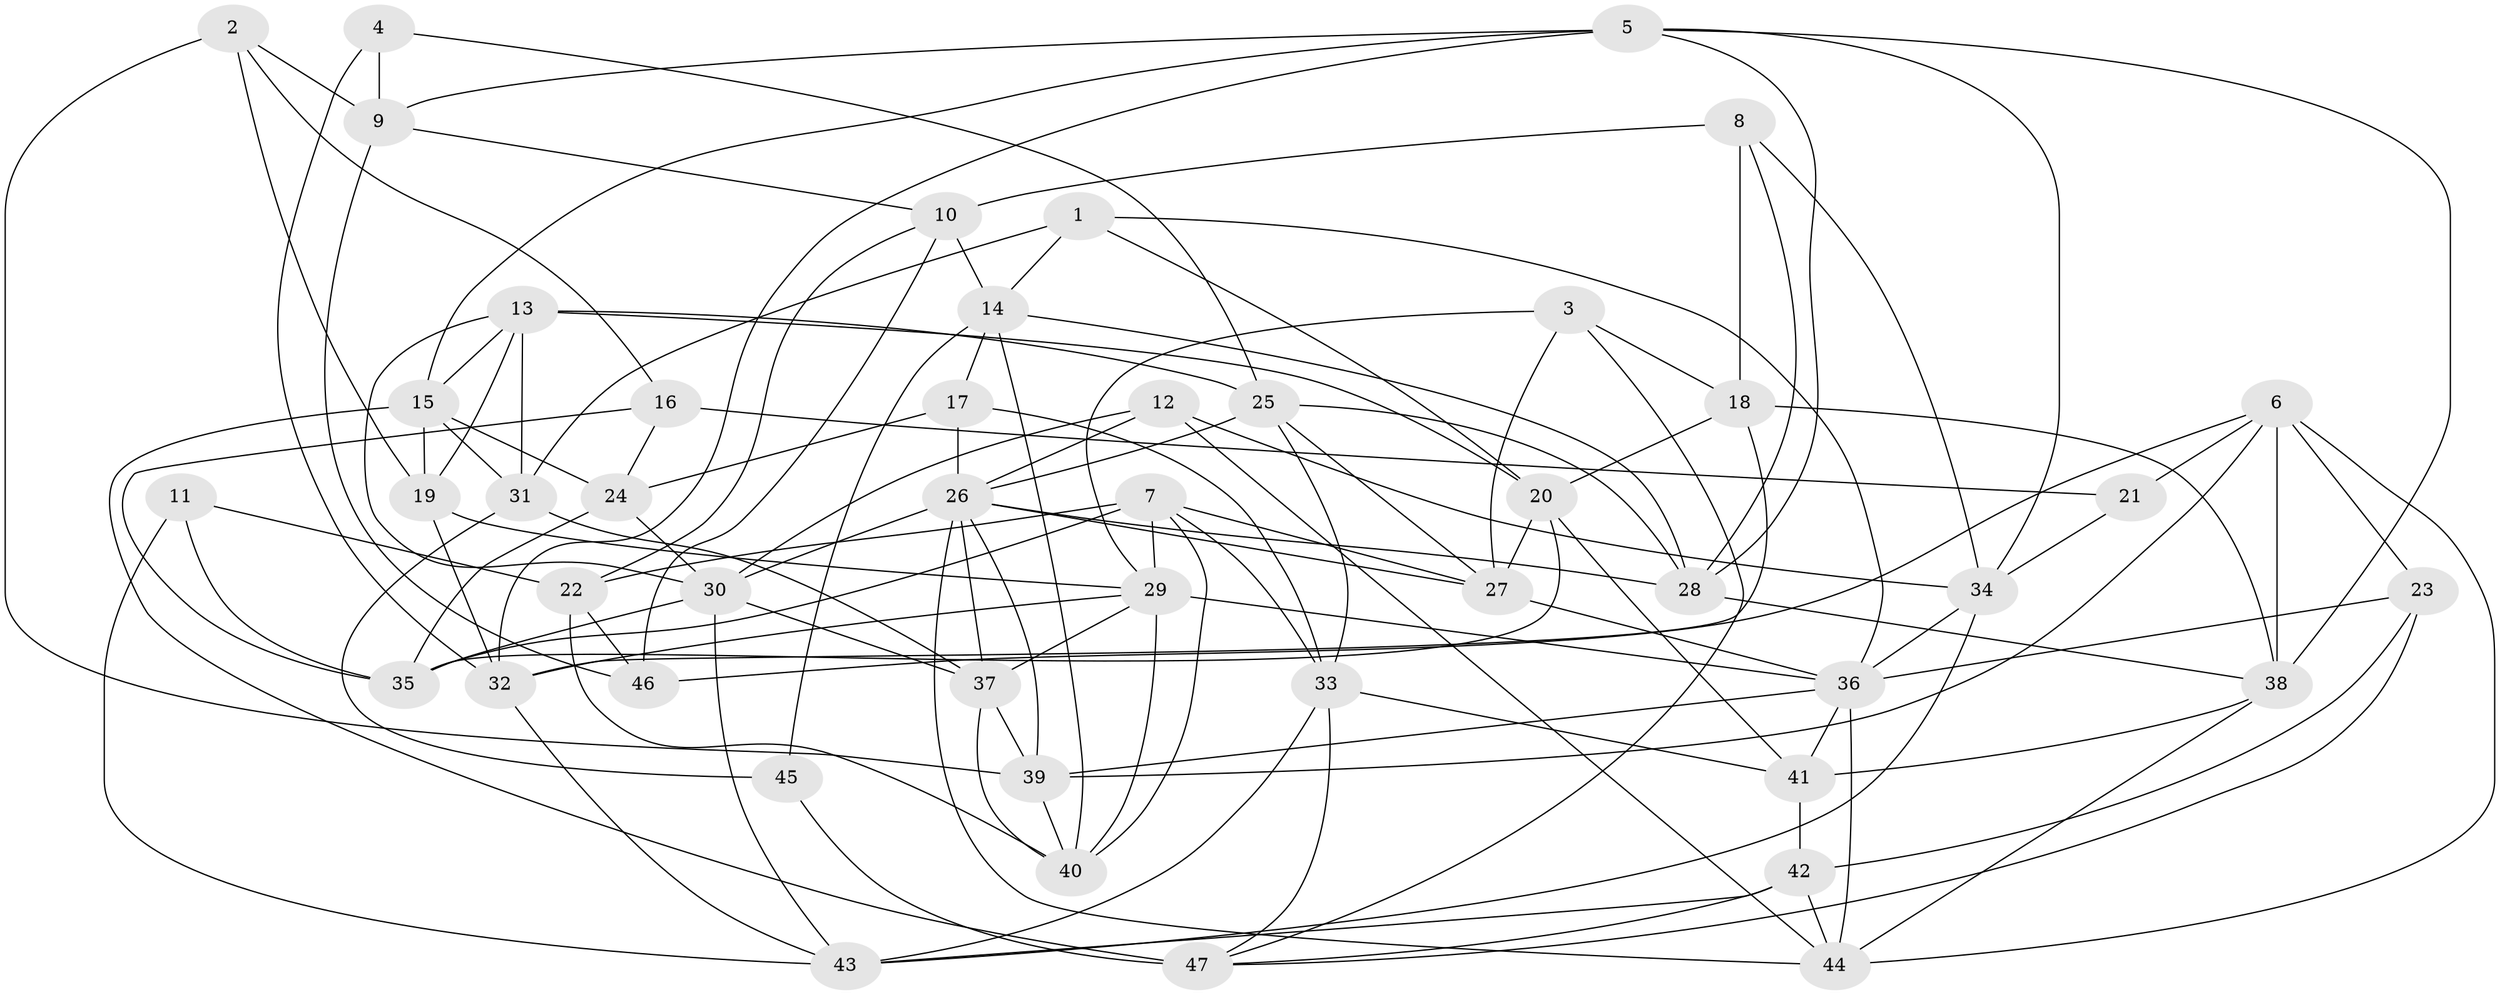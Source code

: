 // original degree distribution, {4: 1.0}
// Generated by graph-tools (version 1.1) at 2025/03/03/09/25 03:03:06]
// undirected, 47 vertices, 125 edges
graph export_dot {
graph [start="1"]
  node [color=gray90,style=filled];
  1;
  2;
  3;
  4;
  5;
  6;
  7;
  8;
  9;
  10;
  11;
  12;
  13;
  14;
  15;
  16;
  17;
  18;
  19;
  20;
  21;
  22;
  23;
  24;
  25;
  26;
  27;
  28;
  29;
  30;
  31;
  32;
  33;
  34;
  35;
  36;
  37;
  38;
  39;
  40;
  41;
  42;
  43;
  44;
  45;
  46;
  47;
  1 -- 14 [weight=1.0];
  1 -- 20 [weight=1.0];
  1 -- 31 [weight=1.0];
  1 -- 36 [weight=1.0];
  2 -- 9 [weight=1.0];
  2 -- 16 [weight=1.0];
  2 -- 19 [weight=1.0];
  2 -- 39 [weight=1.0];
  3 -- 18 [weight=1.0];
  3 -- 27 [weight=1.0];
  3 -- 29 [weight=1.0];
  3 -- 47 [weight=1.0];
  4 -- 9 [weight=2.0];
  4 -- 25 [weight=1.0];
  4 -- 32 [weight=1.0];
  5 -- 9 [weight=1.0];
  5 -- 15 [weight=1.0];
  5 -- 28 [weight=1.0];
  5 -- 32 [weight=1.0];
  5 -- 34 [weight=1.0];
  5 -- 38 [weight=1.0];
  6 -- 21 [weight=1.0];
  6 -- 23 [weight=1.0];
  6 -- 38 [weight=1.0];
  6 -- 39 [weight=1.0];
  6 -- 44 [weight=1.0];
  6 -- 46 [weight=1.0];
  7 -- 22 [weight=1.0];
  7 -- 27 [weight=1.0];
  7 -- 29 [weight=1.0];
  7 -- 33 [weight=1.0];
  7 -- 35 [weight=1.0];
  7 -- 40 [weight=1.0];
  8 -- 10 [weight=2.0];
  8 -- 18 [weight=2.0];
  8 -- 28 [weight=1.0];
  8 -- 34 [weight=1.0];
  9 -- 10 [weight=1.0];
  9 -- 46 [weight=1.0];
  10 -- 14 [weight=1.0];
  10 -- 22 [weight=1.0];
  10 -- 46 [weight=1.0];
  11 -- 22 [weight=2.0];
  11 -- 35 [weight=1.0];
  11 -- 43 [weight=1.0];
  12 -- 26 [weight=1.0];
  12 -- 30 [weight=1.0];
  12 -- 34 [weight=1.0];
  12 -- 44 [weight=1.0];
  13 -- 15 [weight=1.0];
  13 -- 19 [weight=1.0];
  13 -- 20 [weight=1.0];
  13 -- 25 [weight=1.0];
  13 -- 30 [weight=1.0];
  13 -- 31 [weight=1.0];
  14 -- 17 [weight=1.0];
  14 -- 28 [weight=1.0];
  14 -- 40 [weight=1.0];
  14 -- 45 [weight=1.0];
  15 -- 19 [weight=1.0];
  15 -- 24 [weight=1.0];
  15 -- 31 [weight=1.0];
  15 -- 47 [weight=1.0];
  16 -- 21 [weight=2.0];
  16 -- 24 [weight=2.0];
  16 -- 35 [weight=1.0];
  17 -- 24 [weight=1.0];
  17 -- 26 [weight=1.0];
  17 -- 33 [weight=1.0];
  18 -- 20 [weight=1.0];
  18 -- 32 [weight=1.0];
  18 -- 38 [weight=1.0];
  19 -- 29 [weight=2.0];
  19 -- 32 [weight=1.0];
  20 -- 27 [weight=1.0];
  20 -- 35 [weight=1.0];
  20 -- 41 [weight=1.0];
  21 -- 34 [weight=1.0];
  22 -- 40 [weight=1.0];
  22 -- 46 [weight=1.0];
  23 -- 36 [weight=3.0];
  23 -- 42 [weight=1.0];
  23 -- 47 [weight=1.0];
  24 -- 30 [weight=1.0];
  24 -- 35 [weight=1.0];
  25 -- 26 [weight=1.0];
  25 -- 27 [weight=1.0];
  25 -- 28 [weight=1.0];
  25 -- 33 [weight=1.0];
  26 -- 27 [weight=1.0];
  26 -- 28 [weight=1.0];
  26 -- 30 [weight=2.0];
  26 -- 37 [weight=1.0];
  26 -- 39 [weight=1.0];
  26 -- 44 [weight=1.0];
  27 -- 36 [weight=1.0];
  28 -- 38 [weight=1.0];
  29 -- 32 [weight=1.0];
  29 -- 36 [weight=1.0];
  29 -- 37 [weight=1.0];
  29 -- 40 [weight=1.0];
  30 -- 35 [weight=1.0];
  30 -- 37 [weight=1.0];
  30 -- 43 [weight=1.0];
  31 -- 37 [weight=1.0];
  31 -- 45 [weight=2.0];
  32 -- 43 [weight=1.0];
  33 -- 41 [weight=1.0];
  33 -- 43 [weight=1.0];
  33 -- 47 [weight=1.0];
  34 -- 36 [weight=1.0];
  34 -- 43 [weight=1.0];
  36 -- 39 [weight=1.0];
  36 -- 41 [weight=1.0];
  36 -- 44 [weight=1.0];
  37 -- 39 [weight=1.0];
  37 -- 40 [weight=1.0];
  38 -- 41 [weight=1.0];
  38 -- 44 [weight=1.0];
  39 -- 40 [weight=1.0];
  41 -- 42 [weight=2.0];
  42 -- 43 [weight=1.0];
  42 -- 44 [weight=1.0];
  42 -- 47 [weight=1.0];
  45 -- 47 [weight=3.0];
}
